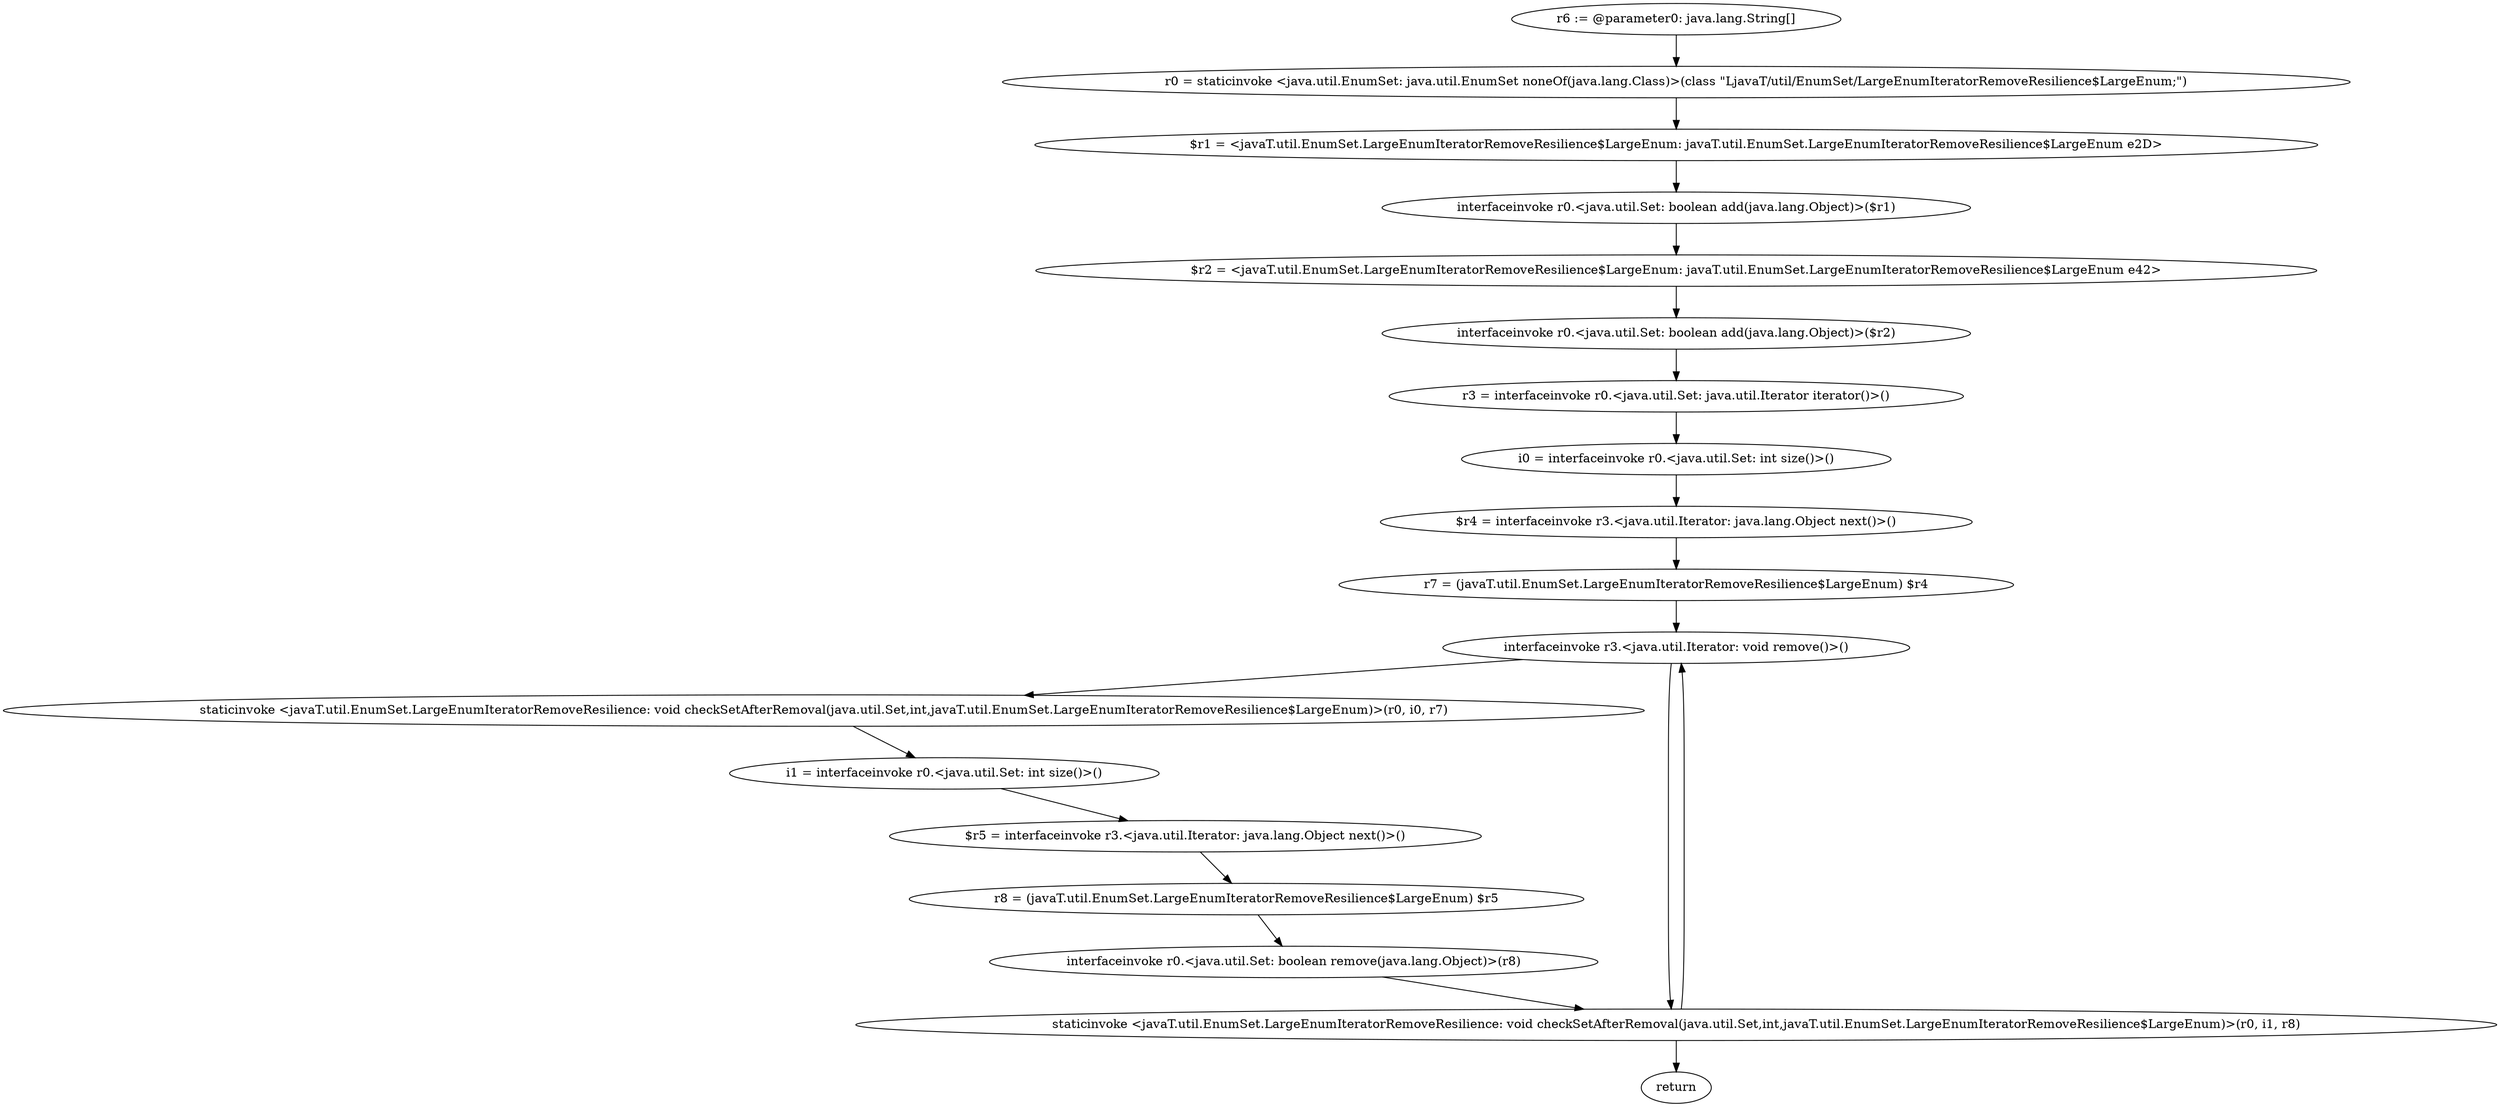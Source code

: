 digraph "unitGraph" {
    "r6 := @parameter0: java.lang.String[]"
    "r0 = staticinvoke <java.util.EnumSet: java.util.EnumSet noneOf(java.lang.Class)>(class \"LjavaT/util/EnumSet/LargeEnumIteratorRemoveResilience$LargeEnum;\")"
    "$r1 = <javaT.util.EnumSet.LargeEnumIteratorRemoveResilience$LargeEnum: javaT.util.EnumSet.LargeEnumIteratorRemoveResilience$LargeEnum e2D>"
    "interfaceinvoke r0.<java.util.Set: boolean add(java.lang.Object)>($r1)"
    "$r2 = <javaT.util.EnumSet.LargeEnumIteratorRemoveResilience$LargeEnum: javaT.util.EnumSet.LargeEnumIteratorRemoveResilience$LargeEnum e42>"
    "interfaceinvoke r0.<java.util.Set: boolean add(java.lang.Object)>($r2)"
    "r3 = interfaceinvoke r0.<java.util.Set: java.util.Iterator iterator()>()"
    "i0 = interfaceinvoke r0.<java.util.Set: int size()>()"
    "$r4 = interfaceinvoke r3.<java.util.Iterator: java.lang.Object next()>()"
    "r7 = (javaT.util.EnumSet.LargeEnumIteratorRemoveResilience$LargeEnum) $r4"
    "interfaceinvoke r3.<java.util.Iterator: void remove()>()"
    "staticinvoke <javaT.util.EnumSet.LargeEnumIteratorRemoveResilience: void checkSetAfterRemoval(java.util.Set,int,javaT.util.EnumSet.LargeEnumIteratorRemoveResilience$LargeEnum)>(r0, i0, r7)"
    "i1 = interfaceinvoke r0.<java.util.Set: int size()>()"
    "$r5 = interfaceinvoke r3.<java.util.Iterator: java.lang.Object next()>()"
    "r8 = (javaT.util.EnumSet.LargeEnumIteratorRemoveResilience$LargeEnum) $r5"
    "interfaceinvoke r0.<java.util.Set: boolean remove(java.lang.Object)>(r8)"
    "staticinvoke <javaT.util.EnumSet.LargeEnumIteratorRemoveResilience: void checkSetAfterRemoval(java.util.Set,int,javaT.util.EnumSet.LargeEnumIteratorRemoveResilience$LargeEnum)>(r0, i1, r8)"
    "return"
    "r6 := @parameter0: java.lang.String[]"->"r0 = staticinvoke <java.util.EnumSet: java.util.EnumSet noneOf(java.lang.Class)>(class \"LjavaT/util/EnumSet/LargeEnumIteratorRemoveResilience$LargeEnum;\")";
    "r0 = staticinvoke <java.util.EnumSet: java.util.EnumSet noneOf(java.lang.Class)>(class \"LjavaT/util/EnumSet/LargeEnumIteratorRemoveResilience$LargeEnum;\")"->"$r1 = <javaT.util.EnumSet.LargeEnumIteratorRemoveResilience$LargeEnum: javaT.util.EnumSet.LargeEnumIteratorRemoveResilience$LargeEnum e2D>";
    "$r1 = <javaT.util.EnumSet.LargeEnumIteratorRemoveResilience$LargeEnum: javaT.util.EnumSet.LargeEnumIteratorRemoveResilience$LargeEnum e2D>"->"interfaceinvoke r0.<java.util.Set: boolean add(java.lang.Object)>($r1)";
    "interfaceinvoke r0.<java.util.Set: boolean add(java.lang.Object)>($r1)"->"$r2 = <javaT.util.EnumSet.LargeEnumIteratorRemoveResilience$LargeEnum: javaT.util.EnumSet.LargeEnumIteratorRemoveResilience$LargeEnum e42>";
    "$r2 = <javaT.util.EnumSet.LargeEnumIteratorRemoveResilience$LargeEnum: javaT.util.EnumSet.LargeEnumIteratorRemoveResilience$LargeEnum e42>"->"interfaceinvoke r0.<java.util.Set: boolean add(java.lang.Object)>($r2)";
    "interfaceinvoke r0.<java.util.Set: boolean add(java.lang.Object)>($r2)"->"r3 = interfaceinvoke r0.<java.util.Set: java.util.Iterator iterator()>()";
    "r3 = interfaceinvoke r0.<java.util.Set: java.util.Iterator iterator()>()"->"i0 = interfaceinvoke r0.<java.util.Set: int size()>()";
    "i0 = interfaceinvoke r0.<java.util.Set: int size()>()"->"$r4 = interfaceinvoke r3.<java.util.Iterator: java.lang.Object next()>()";
    "$r4 = interfaceinvoke r3.<java.util.Iterator: java.lang.Object next()>()"->"r7 = (javaT.util.EnumSet.LargeEnumIteratorRemoveResilience$LargeEnum) $r4";
    "r7 = (javaT.util.EnumSet.LargeEnumIteratorRemoveResilience$LargeEnum) $r4"->"interfaceinvoke r3.<java.util.Iterator: void remove()>()";
    "interfaceinvoke r3.<java.util.Iterator: void remove()>()"->"staticinvoke <javaT.util.EnumSet.LargeEnumIteratorRemoveResilience: void checkSetAfterRemoval(java.util.Set,int,javaT.util.EnumSet.LargeEnumIteratorRemoveResilience$LargeEnum)>(r0, i0, r7)";
    "staticinvoke <javaT.util.EnumSet.LargeEnumIteratorRemoveResilience: void checkSetAfterRemoval(java.util.Set,int,javaT.util.EnumSet.LargeEnumIteratorRemoveResilience$LargeEnum)>(r0, i0, r7)"->"i1 = interfaceinvoke r0.<java.util.Set: int size()>()";
    "i1 = interfaceinvoke r0.<java.util.Set: int size()>()"->"$r5 = interfaceinvoke r3.<java.util.Iterator: java.lang.Object next()>()";
    "$r5 = interfaceinvoke r3.<java.util.Iterator: java.lang.Object next()>()"->"r8 = (javaT.util.EnumSet.LargeEnumIteratorRemoveResilience$LargeEnum) $r5";
    "r8 = (javaT.util.EnumSet.LargeEnumIteratorRemoveResilience$LargeEnum) $r5"->"interfaceinvoke r0.<java.util.Set: boolean remove(java.lang.Object)>(r8)";
    "interfaceinvoke r0.<java.util.Set: boolean remove(java.lang.Object)>(r8)"->"staticinvoke <javaT.util.EnumSet.LargeEnumIteratorRemoveResilience: void checkSetAfterRemoval(java.util.Set,int,javaT.util.EnumSet.LargeEnumIteratorRemoveResilience$LargeEnum)>(r0, i1, r8)";
    "staticinvoke <javaT.util.EnumSet.LargeEnumIteratorRemoveResilience: void checkSetAfterRemoval(java.util.Set,int,javaT.util.EnumSet.LargeEnumIteratorRemoveResilience$LargeEnum)>(r0, i1, r8)"->"interfaceinvoke r3.<java.util.Iterator: void remove()>()";
    "interfaceinvoke r3.<java.util.Iterator: void remove()>()"->"staticinvoke <javaT.util.EnumSet.LargeEnumIteratorRemoveResilience: void checkSetAfterRemoval(java.util.Set,int,javaT.util.EnumSet.LargeEnumIteratorRemoveResilience$LargeEnum)>(r0, i1, r8)";
    "staticinvoke <javaT.util.EnumSet.LargeEnumIteratorRemoveResilience: void checkSetAfterRemoval(java.util.Set,int,javaT.util.EnumSet.LargeEnumIteratorRemoveResilience$LargeEnum)>(r0, i1, r8)"->"return";
}

